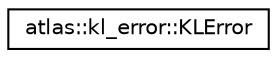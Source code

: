 digraph "Graphical Class Hierarchy"
{
  edge [fontname="Helvetica",fontsize="10",labelfontname="Helvetica",labelfontsize="10"];
  node [fontname="Helvetica",fontsize="10",shape=record];
  rankdir="LR";
  Node1 [label="atlas::kl_error::KLError",height=0.2,width=0.4,color="black", fillcolor="white", style="filled",URL="$structatlas_1_1kl__error_1_1KLError.html"];
}
